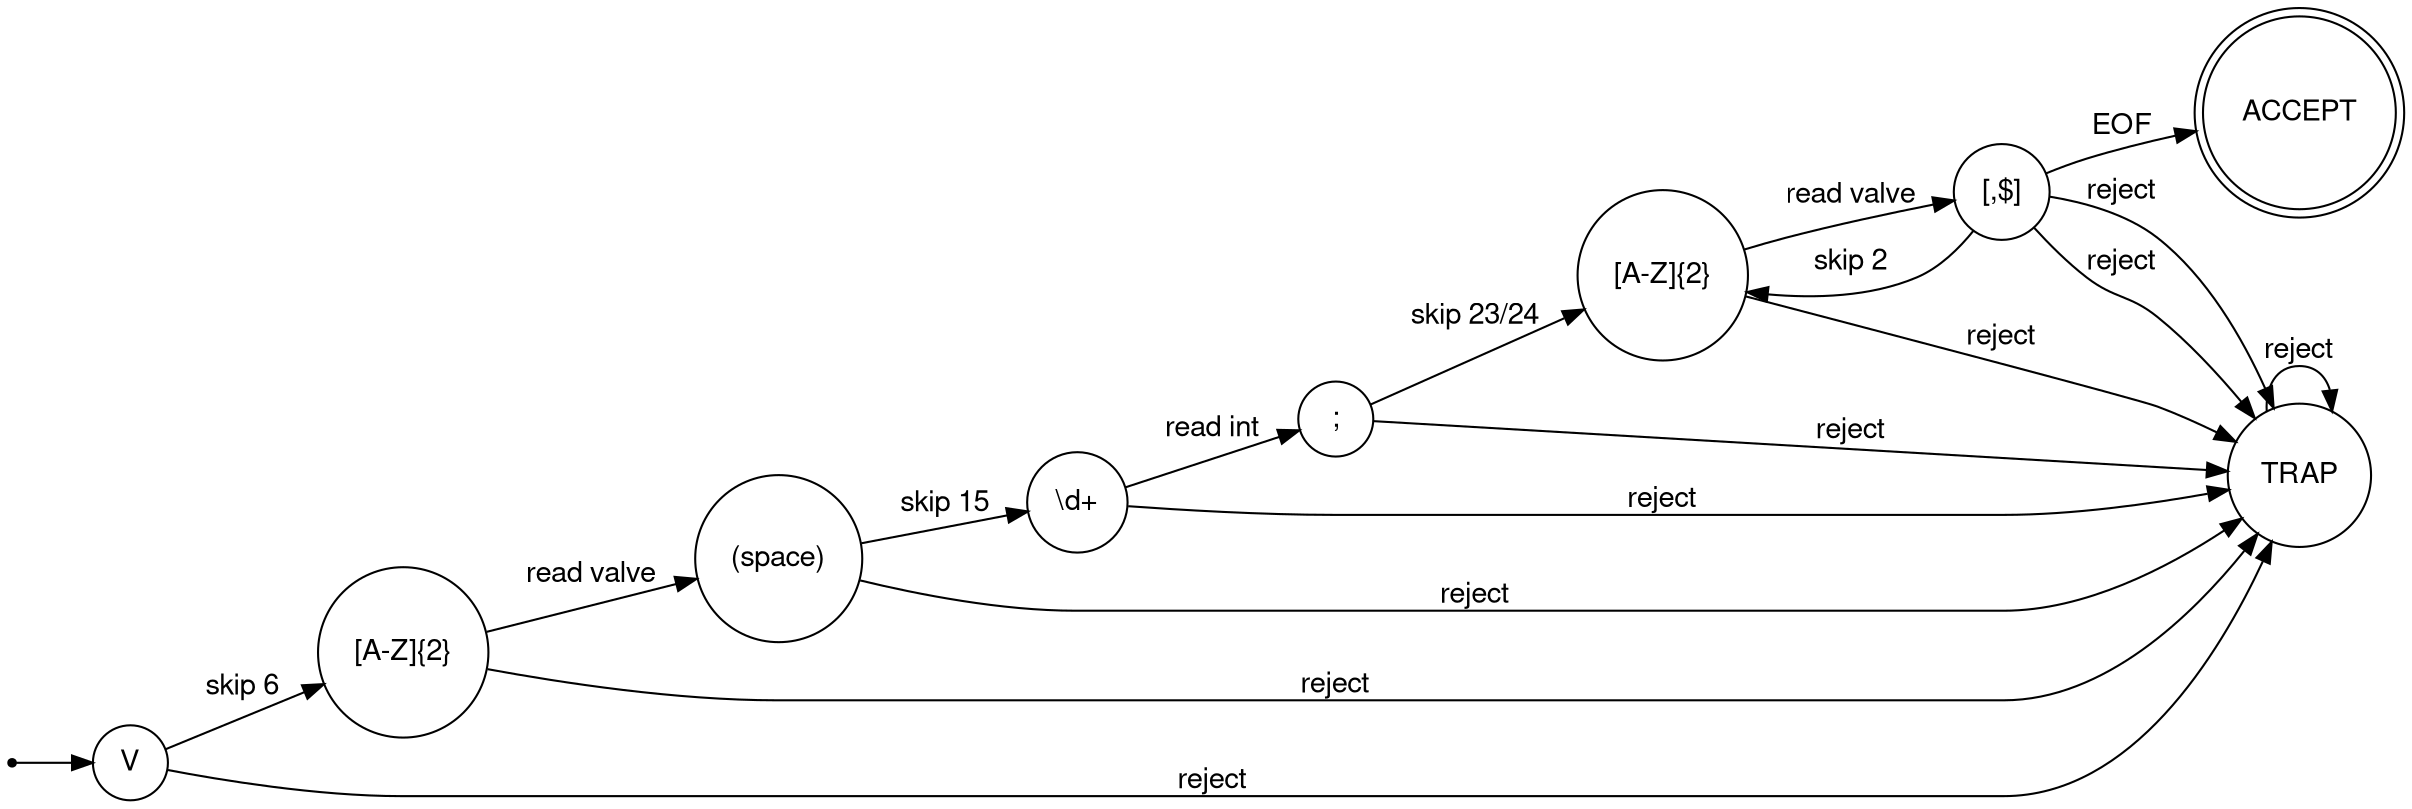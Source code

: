 digraph G {
    rankdir=LR;
	fontname="Helvetica,Arial,sans-serif"
	node [fontname="Helvetica,Arial,sans-serif"]
	edge [fontname="Helvetica,Arial,sans-serif"]
    node[shape=circle];
    ENTRY_POINT[shape=point]
    CAPITAL_V[label="V"]
    VALVE_NAME[label="[A-Z]{2}"]
    SKIP_SPACE[label="(space)"]
    DIGIT_OR_SEMI[label="\\d+"]
    SEMI_AFTER_DIGIT[label=";"]
    CHILD_VALVE[label="[A-Z]{2}"]
    COMMA_OR_EOF[label="[,$]"]
    ACCEPT[label="ACCEPT", shape=doublecircle]
    REJECT[label="TRAP"]
    
    ENTRY_POINT -> CAPITAL_V
    CAPITAL_V -> VALVE_NAME[label="skip 6"]
    VALVE_NAME -> SKIP_SPACE[label="read valve"]
    SKIP_SPACE -> DIGIT_OR_SEMI[label="skip 15"]
    DIGIT_OR_SEMI -> SEMI_AFTER_DIGIT[label="read int"]
    SEMI_AFTER_DIGIT -> CHILD_VALVE[label="skip 23/24"]
    CHILD_VALVE -> COMMA_OR_EOF[label="read valve"]
    COMMA_OR_EOF -> CHILD_VALVE[label="skip 2"]
    COMMA_OR_EOF -> ACCEPT[label="EOF"]
    
    CAPITAL_V -> REJECT[label="reject"]
    VALVE_NAME -> REJECT[label="reject"]
    SKIP_SPACE -> REJECT[label="reject"]
    DIGIT_OR_SEMI -> REJECT[label="reject"]
    SEMI_AFTER_DIGIT -> REJECT[label="reject"]
    CHILD_VALVE -> REJECT[label="reject"]
    COMMA_OR_EOF -> REJECT[label="reject"]
    COMMA_OR_EOF -> REJECT[label="reject"]
    REJECT -> REJECT[label="reject"]
}
